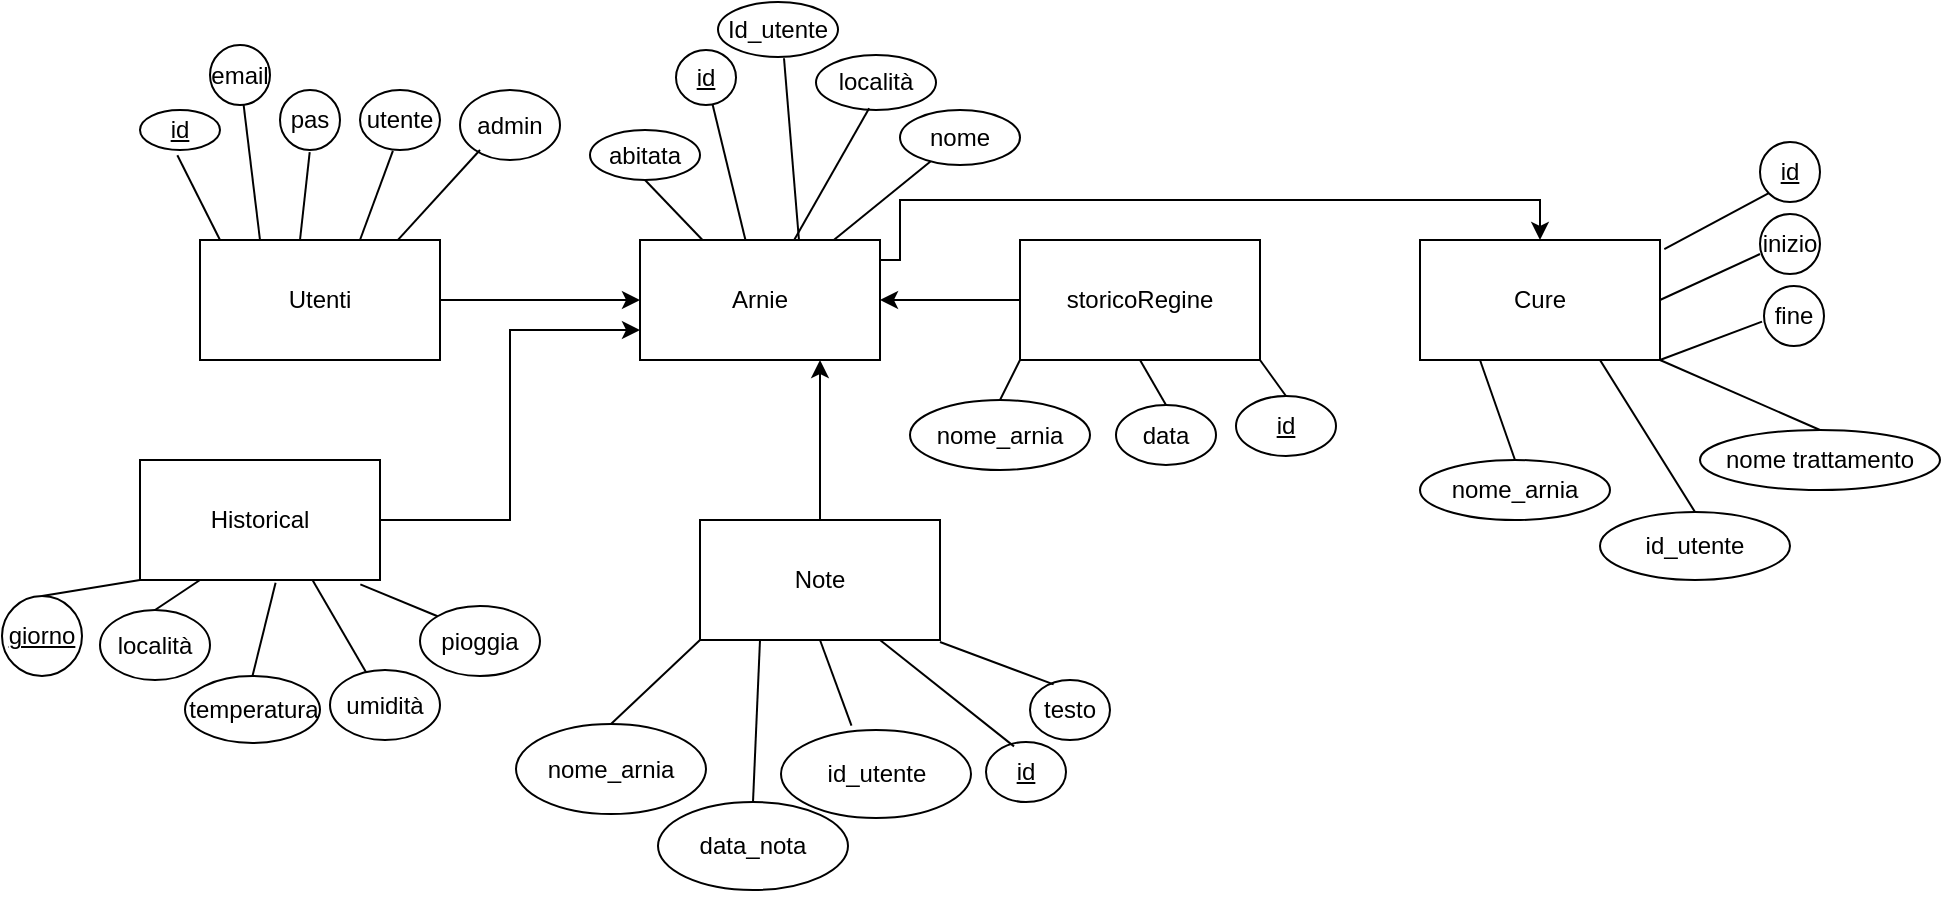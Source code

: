 <mxfile version="13.0.3" type="device"><diagram id="HZ3vQEVBap9q3pJFOD-p" name="Page-1"><mxGraphModel dx="1422" dy="822" grid="0" gridSize="10" guides="1" tooltips="1" connect="1" arrows="1" fold="1" page="1" pageScale="1" pageWidth="1169" pageHeight="827" background="#ffffff" math="0" shadow="0"><root><mxCell id="0"/><mxCell id="1" parent="0"/><mxCell id="dWYzUC6nHC9WDI0ybe_0-17" style="edgeStyle=orthogonalEdgeStyle;rounded=0;orthogonalLoop=1;jettySize=auto;html=1;" parent="1" source="dWYzUC6nHC9WDI0ybe_0-1" target="dWYzUC6nHC9WDI0ybe_0-6" edge="1"><mxGeometry relative="1" as="geometry"/></mxCell><mxCell id="dWYzUC6nHC9WDI0ybe_0-1" value="Utenti" style="rounded=0;whiteSpace=wrap;html=1;" parent="1" vertex="1"><mxGeometry x="230" y="210" width="120" height="60" as="geometry"/></mxCell><mxCell id="dWYzUC6nHC9WDI0ybe_0-24" style="edgeStyle=orthogonalEdgeStyle;rounded=0;orthogonalLoop=1;jettySize=auto;html=1;exitX=1;exitY=0.167;exitDx=0;exitDy=0;exitPerimeter=0;" parent="1" source="dWYzUC6nHC9WDI0ybe_0-6" target="dWYzUC6nHC9WDI0ybe_0-11" edge="1"><mxGeometry relative="1" as="geometry"><Array as="points"><mxPoint x="580" y="220"/><mxPoint x="580" y="190"/><mxPoint x="900" y="190"/></Array></mxGeometry></mxCell><mxCell id="dWYzUC6nHC9WDI0ybe_0-6" value="Arnie&lt;span style=&quot;color: rgba(0 , 0 , 0 , 0) ; font-family: monospace ; font-size: 0px&quot;&gt;%3CmxGraphModel%3E%3Croot%3E%3CmxCell%20id%3D%220%22%2F%3E%3CmxCell%20id%3D%221%22%20parent%3D%220%22%2F%3E%3CmxCell%20id%3D%222%22%20value%3D%22Utenti%22%20style%3D%22rounded%3D0%3BwhiteSpace%3Dwrap%3Bhtml%3D1%3B%22%20vertex%3D%221%22%20parent%3D%221%22%3E%3CmxGeometry%20x%3D%2280%22%20y%3D%2250%22%20width%3D%22120%22%20height%3D%2260%22%20as%3D%22geometry%22%2F%3E%3C%2FmxCell%3E%3C%2Froot%3E%3C%2FmxGraphModel%3E&lt;/span&gt;" style="rounded=0;whiteSpace=wrap;html=1;" parent="1" vertex="1"><mxGeometry x="450" y="210" width="120" height="60" as="geometry"/></mxCell><mxCell id="dWYzUC6nHC9WDI0ybe_0-20" style="edgeStyle=orthogonalEdgeStyle;rounded=0;orthogonalLoop=1;jettySize=auto;html=1;entryX=1;entryY=0.5;entryDx=0;entryDy=0;" parent="1" source="dWYzUC6nHC9WDI0ybe_0-7" target="dWYzUC6nHC9WDI0ybe_0-6" edge="1"><mxGeometry relative="1" as="geometry"/></mxCell><mxCell id="dWYzUC6nHC9WDI0ybe_0-7" value="storicoRegine" style="rounded=0;whiteSpace=wrap;html=1;" parent="1" vertex="1"><mxGeometry x="640" y="210" width="120" height="60" as="geometry"/></mxCell><mxCell id="izF4swlQUcKSldX3-Wt3-15" style="edgeStyle=orthogonalEdgeStyle;rounded=0;orthogonalLoop=1;jettySize=auto;html=1;entryX=0;entryY=0.75;entryDx=0;entryDy=0;" parent="1" source="dWYzUC6nHC9WDI0ybe_0-8" target="dWYzUC6nHC9WDI0ybe_0-6" edge="1"><mxGeometry relative="1" as="geometry"/></mxCell><mxCell id="dWYzUC6nHC9WDI0ybe_0-8" value="Historical" style="rounded=0;whiteSpace=wrap;html=1;" parent="1" vertex="1"><mxGeometry x="200" y="320" width="120" height="60" as="geometry"/></mxCell><mxCell id="dWYzUC6nHC9WDI0ybe_0-27" style="edgeStyle=orthogonalEdgeStyle;rounded=0;orthogonalLoop=1;jettySize=auto;html=1;entryX=0.75;entryY=1;entryDx=0;entryDy=0;" parent="1" source="dWYzUC6nHC9WDI0ybe_0-9" target="dWYzUC6nHC9WDI0ybe_0-6" edge="1"><mxGeometry relative="1" as="geometry"/></mxCell><mxCell id="dWYzUC6nHC9WDI0ybe_0-9" value="Note" style="rounded=0;whiteSpace=wrap;html=1;" parent="1" vertex="1"><mxGeometry x="480" y="350" width="120" height="60" as="geometry"/></mxCell><mxCell id="dWYzUC6nHC9WDI0ybe_0-11" value="Cure" style="rounded=0;whiteSpace=wrap;html=1;" parent="1" vertex="1"><mxGeometry x="840" y="210" width="120" height="60" as="geometry"/></mxCell><mxCell id="o3-VsSUDyl7kmph0pum2-1" value="&lt;font style=&quot;&quot;&gt;id&lt;/font&gt;" style="ellipse;whiteSpace=wrap;html=1;labelBackgroundColor=#ffffff;fontStyle=4" parent="1" vertex="1"><mxGeometry x="200" y="145" width="40" height="20" as="geometry"/></mxCell><mxCell id="o3-VsSUDyl7kmph0pum2-3" value="" style="endArrow=none;html=1;entryX=0.467;entryY=1.133;entryDx=0;entryDy=0;entryPerimeter=0;" parent="1" target="o3-VsSUDyl7kmph0pum2-1" edge="1"><mxGeometry width="50" height="50" relative="1" as="geometry"><mxPoint x="240" y="210" as="sourcePoint"/><mxPoint x="290" y="170" as="targetPoint"/></mxGeometry></mxCell><mxCell id="o3-VsSUDyl7kmph0pum2-4" value="pas" style="ellipse;whiteSpace=wrap;html=1;" parent="1" vertex="1"><mxGeometry x="270" y="135" width="30" height="30" as="geometry"/></mxCell><mxCell id="o3-VsSUDyl7kmph0pum2-5" value="utente" style="ellipse;whiteSpace=wrap;html=1;" parent="1" vertex="1"><mxGeometry x="310" y="135" width="40" height="30" as="geometry"/></mxCell><mxCell id="o3-VsSUDyl7kmph0pum2-6" value="" style="endArrow=none;html=1;entryX=0.495;entryY=1.035;entryDx=0;entryDy=0;entryPerimeter=0;" parent="1" target="o3-VsSUDyl7kmph0pum2-4" edge="1"><mxGeometry width="50" height="50" relative="1" as="geometry"><mxPoint x="280" y="210" as="sourcePoint"/><mxPoint x="330" y="160" as="targetPoint"/></mxGeometry></mxCell><mxCell id="o3-VsSUDyl7kmph0pum2-7" value="" style="endArrow=none;html=1;entryX=0.411;entryY=1.013;entryDx=0;entryDy=0;entryPerimeter=0;" parent="1" target="o3-VsSUDyl7kmph0pum2-5" edge="1"><mxGeometry width="50" height="50" relative="1" as="geometry"><mxPoint x="310" y="210" as="sourcePoint"/><mxPoint x="360" y="160" as="targetPoint"/></mxGeometry></mxCell><mxCell id="o3-VsSUDyl7kmph0pum2-8" value="admin" style="ellipse;whiteSpace=wrap;html=1;" parent="1" vertex="1"><mxGeometry x="360" y="135" width="50" height="35" as="geometry"/></mxCell><mxCell id="o3-VsSUDyl7kmph0pum2-9" value="" style="endArrow=none;html=1;exitX=0.824;exitY=0.001;exitDx=0;exitDy=0;exitPerimeter=0;" parent="1" source="dWYzUC6nHC9WDI0ybe_0-1" edge="1"><mxGeometry width="50" height="50" relative="1" as="geometry"><mxPoint x="320" y="215" as="sourcePoint"/><mxPoint x="370" y="165" as="targetPoint"/></mxGeometry></mxCell><mxCell id="o3-VsSUDyl7kmph0pum2-12" value="data" style="ellipse;whiteSpace=wrap;html=1;rotation=0;" parent="1" vertex="1"><mxGeometry x="688" y="292.5" width="50" height="30" as="geometry"/></mxCell><mxCell id="o3-VsSUDyl7kmph0pum2-13" value="" style="endArrow=none;html=1;entryX=0.5;entryY=1;entryDx=0;entryDy=0;exitX=0.5;exitY=0;exitDx=0;exitDy=0;" parent="1" source="o3-VsSUDyl7kmph0pum2-12" target="dWYzUC6nHC9WDI0ybe_0-7" edge="1"><mxGeometry width="50" height="50" relative="1" as="geometry"><mxPoint x="690" y="290" as="sourcePoint"/><mxPoint x="710" y="270" as="targetPoint"/></mxGeometry></mxCell><mxCell id="o3-VsSUDyl7kmph0pum2-14" value="inizio&lt;span style=&quot;color: rgba(0 , 0 , 0 , 0) ; font-family: monospace ; font-size: 0px&quot;&gt;%3CmxGraphModel%3E%3Croot%3E%3CmxCell%20id%3D%220%22%2F%3E%3CmxCell%20id%3D%221%22%20parent%3D%220%22%2F%3E%3CmxCell%20id%3D%222%22%20value%3D%22pas%22%20style%3D%22ellipse%3BwhiteSpace%3Dwrap%3Bhtml%3D1%3B%22%20vertex%3D%221%22%20parent%3D%221%22%3E%3CmxGeometry%20x%3D%22270%22%20y%3D%22135%22%20width%3D%2230%22%20height%3D%2230%22%20as%3D%22geometry%22%2F%3E%3C%2FmxCell%3E%3C%2Froot%3E%3C%2FmxGraphModel%3E&lt;/span&gt;" style="ellipse;whiteSpace=wrap;html=1;" parent="1" vertex="1"><mxGeometry x="1010" y="197" width="30" height="30" as="geometry"/></mxCell><mxCell id="o3-VsSUDyl7kmph0pum2-15" value="fine" style="ellipse;whiteSpace=wrap;html=1;" parent="1" vertex="1"><mxGeometry x="1012" y="233" width="30" height="30" as="geometry"/></mxCell><mxCell id="o3-VsSUDyl7kmph0pum2-16" value="&lt;font style=&quot;&quot;&gt;id&lt;/font&gt;" style="ellipse;whiteSpace=wrap;html=1;labelBackgroundColor=#ffffff;fontStyle=4" parent="1" vertex="1"><mxGeometry x="1010" y="161" width="30" height="30" as="geometry"/></mxCell><mxCell id="o3-VsSUDyl7kmph0pum2-17" value="" style="endArrow=none;html=1;exitX=1.018;exitY=0.077;exitDx=0;exitDy=0;exitPerimeter=0;entryX=0;entryY=1;entryDx=0;entryDy=0;" parent="1" source="dWYzUC6nHC9WDI0ybe_0-11" target="o3-VsSUDyl7kmph0pum2-16" edge="1"><mxGeometry width="50" height="50" relative="1" as="geometry"><mxPoint x="950" y="240" as="sourcePoint"/><mxPoint x="1000" y="190" as="targetPoint"/></mxGeometry></mxCell><mxCell id="o3-VsSUDyl7kmph0pum2-18" value="" style="endArrow=none;html=1;exitX=1;exitY=0.5;exitDx=0;exitDy=0;entryX=0;entryY=0.667;entryDx=0;entryDy=0;entryPerimeter=0;" parent="1" source="dWYzUC6nHC9WDI0ybe_0-11" target="o3-VsSUDyl7kmph0pum2-14" edge="1"><mxGeometry width="50" height="50" relative="1" as="geometry"><mxPoint x="970" y="280" as="sourcePoint"/><mxPoint x="1020" y="230" as="targetPoint"/></mxGeometry></mxCell><mxCell id="o3-VsSUDyl7kmph0pum2-19" value="" style="endArrow=none;html=1;exitX=1;exitY=1;exitDx=0;exitDy=0;entryX=-0.033;entryY=0.593;entryDx=0;entryDy=0;entryPerimeter=0;" parent="1" source="dWYzUC6nHC9WDI0ybe_0-11" target="o3-VsSUDyl7kmph0pum2-15" edge="1"><mxGeometry width="50" height="50" relative="1" as="geometry"><mxPoint x="960" y="320" as="sourcePoint"/><mxPoint x="1010" y="270" as="targetPoint"/></mxGeometry></mxCell><mxCell id="o3-VsSUDyl7kmph0pum2-21" value="&lt;span style=&quot;&quot;&gt;&lt;font&gt;id&lt;/font&gt;&lt;/span&gt;" style="ellipse;whiteSpace=wrap;html=1;fontStyle=4;labelBackgroundColor=#ffffff;" parent="1" vertex="1"><mxGeometry x="748" y="288" width="50" height="30" as="geometry"/></mxCell><mxCell id="o3-VsSUDyl7kmph0pum2-22" value="" style="endArrow=none;html=1;exitX=0.5;exitY=0;exitDx=0;exitDy=0;entryX=1;entryY=1;entryDx=0;entryDy=0;" parent="1" source="o3-VsSUDyl7kmph0pum2-21" target="dWYzUC6nHC9WDI0ybe_0-7" edge="1"><mxGeometry width="50" height="50" relative="1" as="geometry"><mxPoint x="710" y="320" as="sourcePoint"/><mxPoint x="760" y="270" as="targetPoint"/></mxGeometry></mxCell><mxCell id="o3-VsSUDyl7kmph0pum2-23" value="&lt;font&gt;&lt;u style=&quot;background-color: rgb(255 , 255 , 255)&quot;&gt;id&lt;/u&gt;&lt;/font&gt;" style="ellipse;whiteSpace=wrap;html=1;" parent="1" vertex="1"><mxGeometry x="468" y="115" width="30" height="27.5" as="geometry"/></mxCell><mxCell id="o3-VsSUDyl7kmph0pum2-25" value="Id_utente" style="ellipse;whiteSpace=wrap;html=1;" parent="1" vertex="1"><mxGeometry x="489" y="91" width="60" height="27.5" as="geometry"/></mxCell><mxCell id="o3-VsSUDyl7kmph0pum2-26" value="" style="endArrow=none;html=1;" parent="1" source="dWYzUC6nHC9WDI0ybe_0-6" target="o3-VsSUDyl7kmph0pum2-23" edge="1"><mxGeometry width="50" height="50" relative="1" as="geometry"><mxPoint x="500" y="200" as="sourcePoint"/><mxPoint x="550" y="150" as="targetPoint"/></mxGeometry></mxCell><mxCell id="o3-VsSUDyl7kmph0pum2-28" value="" style="endArrow=none;html=1;entryX=0.55;entryY=1.022;entryDx=0;entryDy=0;entryPerimeter=0;exitX=0.662;exitY=-0.008;exitDx=0;exitDy=0;exitPerimeter=0;" parent="1" source="dWYzUC6nHC9WDI0ybe_0-6" target="o3-VsSUDyl7kmph0pum2-25" edge="1"><mxGeometry width="50" height="50" relative="1" as="geometry"><mxPoint x="640" y="170" as="sourcePoint"/><mxPoint x="690" y="120" as="targetPoint"/><Array as="points"/></mxGeometry></mxCell><mxCell id="o3-VsSUDyl7kmph0pum2-29" value="&lt;font&gt;giorno&lt;/font&gt;" style="ellipse;whiteSpace=wrap;html=1;labelBackgroundColor=#ffffff;fontStyle=4" parent="1" vertex="1"><mxGeometry x="131" y="388" width="40" height="40" as="geometry"/></mxCell><mxCell id="o3-VsSUDyl7kmph0pum2-30" value="" style="endArrow=none;html=1;entryX=0;entryY=1;entryDx=0;entryDy=0;exitX=0.5;exitY=0;exitDx=0;exitDy=0;" parent="1" source="o3-VsSUDyl7kmph0pum2-29" target="dWYzUC6nHC9WDI0ybe_0-8" edge="1"><mxGeometry width="50" height="50" relative="1" as="geometry"><mxPoint x="330" y="460" as="sourcePoint"/><mxPoint x="380" y="410" as="targetPoint"/></mxGeometry></mxCell><mxCell id="o3-VsSUDyl7kmph0pum2-32" value="temperatura" style="ellipse;whiteSpace=wrap;html=1;" parent="1" vertex="1"><mxGeometry x="222.5" y="428" width="67.5" height="33.5" as="geometry"/></mxCell><mxCell id="o3-VsSUDyl7kmph0pum2-33" value="umidità" style="ellipse;whiteSpace=wrap;html=1;" parent="1" vertex="1"><mxGeometry x="295" y="425" width="55" height="35" as="geometry"/></mxCell><mxCell id="o3-VsSUDyl7kmph0pum2-34" value="pioggia" style="ellipse;whiteSpace=wrap;html=1;" parent="1" vertex="1"><mxGeometry x="340" y="393" width="60" height="35" as="geometry"/></mxCell><mxCell id="o3-VsSUDyl7kmph0pum2-35" value="" style="endArrow=none;html=1;entryX=0.565;entryY=1.023;entryDx=0;entryDy=0;entryPerimeter=0;exitX=0.5;exitY=0;exitDx=0;exitDy=0;" parent="1" source="o3-VsSUDyl7kmph0pum2-32" target="dWYzUC6nHC9WDI0ybe_0-8" edge="1"><mxGeometry width="50" height="50" relative="1" as="geometry"><mxPoint x="620" y="490" as="sourcePoint"/><mxPoint x="670" y="440" as="targetPoint"/></mxGeometry></mxCell><mxCell id="o3-VsSUDyl7kmph0pum2-37" value="" style="endArrow=none;html=1;entryX=0.718;entryY=0.997;entryDx=0;entryDy=0;entryPerimeter=0;" parent="1" source="o3-VsSUDyl7kmph0pum2-33" target="dWYzUC6nHC9WDI0ybe_0-8" edge="1"><mxGeometry width="50" height="50" relative="1" as="geometry"><mxPoint x="640" y="510" as="sourcePoint"/><mxPoint x="690" y="460" as="targetPoint"/></mxGeometry></mxCell><mxCell id="o3-VsSUDyl7kmph0pum2-38" value="" style="endArrow=none;html=1;entryX=0.918;entryY=1.037;entryDx=0;entryDy=0;entryPerimeter=0;exitX=0;exitY=0;exitDx=0;exitDy=0;" parent="1" source="o3-VsSUDyl7kmph0pum2-34" target="dWYzUC6nHC9WDI0ybe_0-8" edge="1"><mxGeometry width="50" height="50" relative="1" as="geometry"><mxPoint x="600" y="500" as="sourcePoint"/><mxPoint x="650" y="450" as="targetPoint"/></mxGeometry></mxCell><mxCell id="o3-VsSUDyl7kmph0pum2-39" value="&lt;font style=&quot;&quot;&gt;id&lt;/font&gt;" style="ellipse;whiteSpace=wrap;html=1;labelBackgroundColor=#ffffff;fontStyle=4" parent="1" vertex="1"><mxGeometry x="623" y="461" width="40" height="30" as="geometry"/></mxCell><mxCell id="o3-VsSUDyl7kmph0pum2-40" value="testo" style="ellipse;whiteSpace=wrap;html=1;" parent="1" vertex="1"><mxGeometry x="645" y="430" width="40" height="30" as="geometry"/></mxCell><mxCell id="o3-VsSUDyl7kmph0pum2-41" value="" style="endArrow=none;html=1;exitX=0.35;exitY=0.073;exitDx=0;exitDy=0;exitPerimeter=0;entryX=0.75;entryY=1;entryDx=0;entryDy=0;" parent="1" source="o3-VsSUDyl7kmph0pum2-39" target="dWYzUC6nHC9WDI0ybe_0-9" edge="1"><mxGeometry width="50" height="50" relative="1" as="geometry"><mxPoint x="540" y="460" as="sourcePoint"/><mxPoint x="590" y="410" as="targetPoint"/></mxGeometry></mxCell><mxCell id="o3-VsSUDyl7kmph0pum2-42" value="" style="endArrow=none;html=1;exitX=0.295;exitY=0.073;exitDx=0;exitDy=0;exitPerimeter=0;" parent="1" source="o3-VsSUDyl7kmph0pum2-40" edge="1"><mxGeometry width="50" height="50" relative="1" as="geometry"><mxPoint x="620" y="450" as="sourcePoint"/><mxPoint x="600" y="411" as="targetPoint"/></mxGeometry></mxCell><mxCell id="o3-VsSUDyl7kmph0pum2-47" value="località" style="ellipse;whiteSpace=wrap;html=1;" parent="1" vertex="1"><mxGeometry x="538" y="117.5" width="60" height="27.5" as="geometry"/></mxCell><mxCell id="o3-VsSUDyl7kmph0pum2-48" style="edgeStyle=orthogonalEdgeStyle;rounded=0;orthogonalLoop=1;jettySize=auto;html=1;exitX=0.5;exitY=1;exitDx=0;exitDy=0;" parent="1" edge="1"><mxGeometry relative="1" as="geometry"><mxPoint x="445" y="157.5" as="sourcePoint"/><mxPoint x="445" y="157.5" as="targetPoint"/></mxGeometry></mxCell><mxCell id="o3-VsSUDyl7kmph0pum2-49" value="" style="endArrow=none;html=1;entryX=0.443;entryY=0.969;entryDx=0;entryDy=0;entryPerimeter=0;" parent="1" source="dWYzUC6nHC9WDI0ybe_0-6" target="o3-VsSUDyl7kmph0pum2-47" edge="1"><mxGeometry width="50" height="50" relative="1" as="geometry"><mxPoint x="590" y="190" as="sourcePoint"/><mxPoint x="640" y="140" as="targetPoint"/></mxGeometry></mxCell><mxCell id="o3-VsSUDyl7kmph0pum2-57" value="email" style="ellipse;whiteSpace=wrap;html=1;" parent="1" vertex="1"><mxGeometry x="235" y="112.5" width="30" height="30" as="geometry"/></mxCell><mxCell id="o3-VsSUDyl7kmph0pum2-59" value="" style="endArrow=none;html=1;exitX=0.25;exitY=0;exitDx=0;exitDy=0;" parent="1" source="dWYzUC6nHC9WDI0ybe_0-1" target="o3-VsSUDyl7kmph0pum2-57" edge="1"><mxGeometry width="50" height="50" relative="1" as="geometry"><mxPoint x="120" y="190" as="sourcePoint"/><mxPoint x="170" y="140" as="targetPoint"/></mxGeometry></mxCell><mxCell id="o3-VsSUDyl7kmph0pum2-63" value="nome" style="ellipse;whiteSpace=wrap;html=1;" parent="1" vertex="1"><mxGeometry x="580" y="145" width="60" height="27.5" as="geometry"/></mxCell><mxCell id="o3-VsSUDyl7kmph0pum2-64" value="" style="endArrow=none;html=1;" parent="1" source="dWYzUC6nHC9WDI0ybe_0-6" target="o3-VsSUDyl7kmph0pum2-63" edge="1"><mxGeometry width="50" height="50" relative="1" as="geometry"><mxPoint x="590" y="230" as="sourcePoint"/><mxPoint x="640" y="180" as="targetPoint"/></mxGeometry></mxCell><mxCell id="rdMUSWsoYmOarQyd94-K-1" value="abitata" style="ellipse;whiteSpace=wrap;html=1;" parent="1" vertex="1"><mxGeometry x="425" y="155" width="55" height="25" as="geometry"/></mxCell><mxCell id="rdMUSWsoYmOarQyd94-K-2" value="" style="endArrow=none;html=1;exitX=0.5;exitY=1;exitDx=0;exitDy=0;" parent="1" source="rdMUSWsoYmOarQyd94-K-1" target="dWYzUC6nHC9WDI0ybe_0-6" edge="1"><mxGeometry width="50" height="50" relative="1" as="geometry"><mxPoint x="420" y="210" as="sourcePoint"/><mxPoint x="470" y="160" as="targetPoint"/></mxGeometry></mxCell><mxCell id="izF4swlQUcKSldX3-Wt3-2" value="nome_arnia" style="ellipse;whiteSpace=wrap;html=1;rotation=0;" parent="1" vertex="1"><mxGeometry x="585" y="290" width="90" height="35" as="geometry"/></mxCell><mxCell id="izF4swlQUcKSldX3-Wt3-6" value="&lt;span&gt;nome_arnia&lt;/span&gt;" style="ellipse;whiteSpace=wrap;html=1;" parent="1" vertex="1"><mxGeometry x="388" y="452" width="95" height="45" as="geometry"/></mxCell><mxCell id="izF4swlQUcKSldX3-Wt3-7" value="&lt;span&gt;data_nota&lt;br&gt;&lt;/span&gt;" style="ellipse;whiteSpace=wrap;html=1;" parent="1" vertex="1"><mxGeometry x="459" y="491" width="95" height="44" as="geometry"/></mxCell><mxCell id="izF4swlQUcKSldX3-Wt3-8" style="edgeStyle=orthogonalEdgeStyle;rounded=0;orthogonalLoop=1;jettySize=auto;html=1;exitX=0.5;exitY=1;exitDx=0;exitDy=0;" parent="1" source="izF4swlQUcKSldX3-Wt3-7" target="izF4swlQUcKSldX3-Wt3-7" edge="1"><mxGeometry relative="1" as="geometry"/></mxCell><mxCell id="izF4swlQUcKSldX3-Wt3-9" value="&lt;span&gt;id_utente&lt;br&gt;&lt;/span&gt;" style="ellipse;whiteSpace=wrap;html=1;" parent="1" vertex="1"><mxGeometry x="520.5" y="455" width="95" height="44" as="geometry"/></mxCell><mxCell id="izF4swlQUcKSldX3-Wt3-11" value="" style="endArrow=none;html=1;entryX=0;entryY=1;entryDx=0;entryDy=0;exitX=0.5;exitY=0;exitDx=0;exitDy=0;" parent="1" source="izF4swlQUcKSldX3-Wt3-6" target="dWYzUC6nHC9WDI0ybe_0-9" edge="1"><mxGeometry width="50" height="50" relative="1" as="geometry"><mxPoint x="410" y="360" as="sourcePoint"/><mxPoint x="460" y="310" as="targetPoint"/></mxGeometry></mxCell><mxCell id="izF4swlQUcKSldX3-Wt3-12" value="" style="endArrow=none;html=1;entryX=0;entryY=1;entryDx=0;entryDy=0;exitX=0.5;exitY=0;exitDx=0;exitDy=0;" parent="1" source="izF4swlQUcKSldX3-Wt3-2" target="dWYzUC6nHC9WDI0ybe_0-7" edge="1"><mxGeometry width="50" height="50" relative="1" as="geometry"><mxPoint x="640" y="320" as="sourcePoint"/><mxPoint x="700" y="330" as="targetPoint"/></mxGeometry></mxCell><mxCell id="izF4swlQUcKSldX3-Wt3-13" value="" style="endArrow=none;html=1;entryX=0.25;entryY=1;entryDx=0;entryDy=0;exitX=0.5;exitY=0;exitDx=0;exitDy=0;" parent="1" source="izF4swlQUcKSldX3-Wt3-7" target="dWYzUC6nHC9WDI0ybe_0-9" edge="1"><mxGeometry width="50" height="50" relative="1" as="geometry"><mxPoint x="380" y="570" as="sourcePoint"/><mxPoint x="430" y="520" as="targetPoint"/></mxGeometry></mxCell><mxCell id="izF4swlQUcKSldX3-Wt3-14" value="" style="endArrow=none;html=1;entryX=0.5;entryY=1;entryDx=0;entryDy=0;exitX=0.371;exitY=-0.05;exitDx=0;exitDy=0;exitPerimeter=0;" parent="1" source="izF4swlQUcKSldX3-Wt3-9" target="dWYzUC6nHC9WDI0ybe_0-9" edge="1"><mxGeometry width="50" height="50" relative="1" as="geometry"><mxPoint x="350" y="550" as="sourcePoint"/><mxPoint x="400" y="500" as="targetPoint"/></mxGeometry></mxCell><mxCell id="p_WhTScG_GLPPyMbyHdK-1" value="nome trattamento" style="ellipse;whiteSpace=wrap;html=1;" parent="1" vertex="1"><mxGeometry x="980" y="305" width="120" height="30" as="geometry"/></mxCell><mxCell id="p_WhTScG_GLPPyMbyHdK-2" value="&lt;span&gt;id_utente&lt;br&gt;&lt;/span&gt;" style="ellipse;whiteSpace=wrap;html=1;" parent="1" vertex="1"><mxGeometry x="930" y="346" width="95" height="34" as="geometry"/></mxCell><mxCell id="p_WhTScG_GLPPyMbyHdK-3" value="&lt;span&gt;nome_arnia&lt;/span&gt;" style="ellipse;whiteSpace=wrap;html=1;" parent="1" vertex="1"><mxGeometry x="840" y="320" width="95" height="30" as="geometry"/></mxCell><mxCell id="p_WhTScG_GLPPyMbyHdK-4" value="" style="endArrow=none;html=1;entryX=0.5;entryY=0;entryDx=0;entryDy=0;exitX=1;exitY=1;exitDx=0;exitDy=0;" parent="1" source="dWYzUC6nHC9WDI0ybe_0-11" target="p_WhTScG_GLPPyMbyHdK-1" edge="1"><mxGeometry width="50" height="50" relative="1" as="geometry"><mxPoint x="930" y="340" as="sourcePoint"/><mxPoint x="980" y="290" as="targetPoint"/></mxGeometry></mxCell><mxCell id="p_WhTScG_GLPPyMbyHdK-5" value="" style="endArrow=none;html=1;entryX=0.5;entryY=0;entryDx=0;entryDy=0;exitX=0.75;exitY=1;exitDx=0;exitDy=0;" parent="1" source="dWYzUC6nHC9WDI0ybe_0-11" target="p_WhTScG_GLPPyMbyHdK-2" edge="1"><mxGeometry width="50" height="50" relative="1" as="geometry"><mxPoint x="950" y="330" as="sourcePoint"/><mxPoint x="1000" y="280" as="targetPoint"/></mxGeometry></mxCell><mxCell id="p_WhTScG_GLPPyMbyHdK-6" value="" style="endArrow=none;html=1;entryX=0.5;entryY=0;entryDx=0;entryDy=0;exitX=0.25;exitY=1;exitDx=0;exitDy=0;" parent="1" source="dWYzUC6nHC9WDI0ybe_0-11" target="p_WhTScG_GLPPyMbyHdK-3" edge="1"><mxGeometry width="50" height="50" relative="1" as="geometry"><mxPoint x="960" y="270" as="sourcePoint"/><mxPoint x="990" y="300" as="targetPoint"/></mxGeometry></mxCell><mxCell id="p_WhTScG_GLPPyMbyHdK-7" value="località" style="ellipse;whiteSpace=wrap;html=1;" parent="1" vertex="1"><mxGeometry x="180" y="395" width="55" height="35" as="geometry"/></mxCell><mxCell id="p_WhTScG_GLPPyMbyHdK-8" value="" style="endArrow=none;html=1;entryX=0.25;entryY=1;entryDx=0;entryDy=0;exitX=0.5;exitY=0;exitDx=0;exitDy=0;" parent="1" source="p_WhTScG_GLPPyMbyHdK-7" target="dWYzUC6nHC9WDI0ybe_0-8" edge="1"><mxGeometry width="50" height="50" relative="1" as="geometry"><mxPoint x="260" y="530" as="sourcePoint"/><mxPoint x="310" y="480" as="targetPoint"/></mxGeometry></mxCell></root></mxGraphModel></diagram></mxfile>